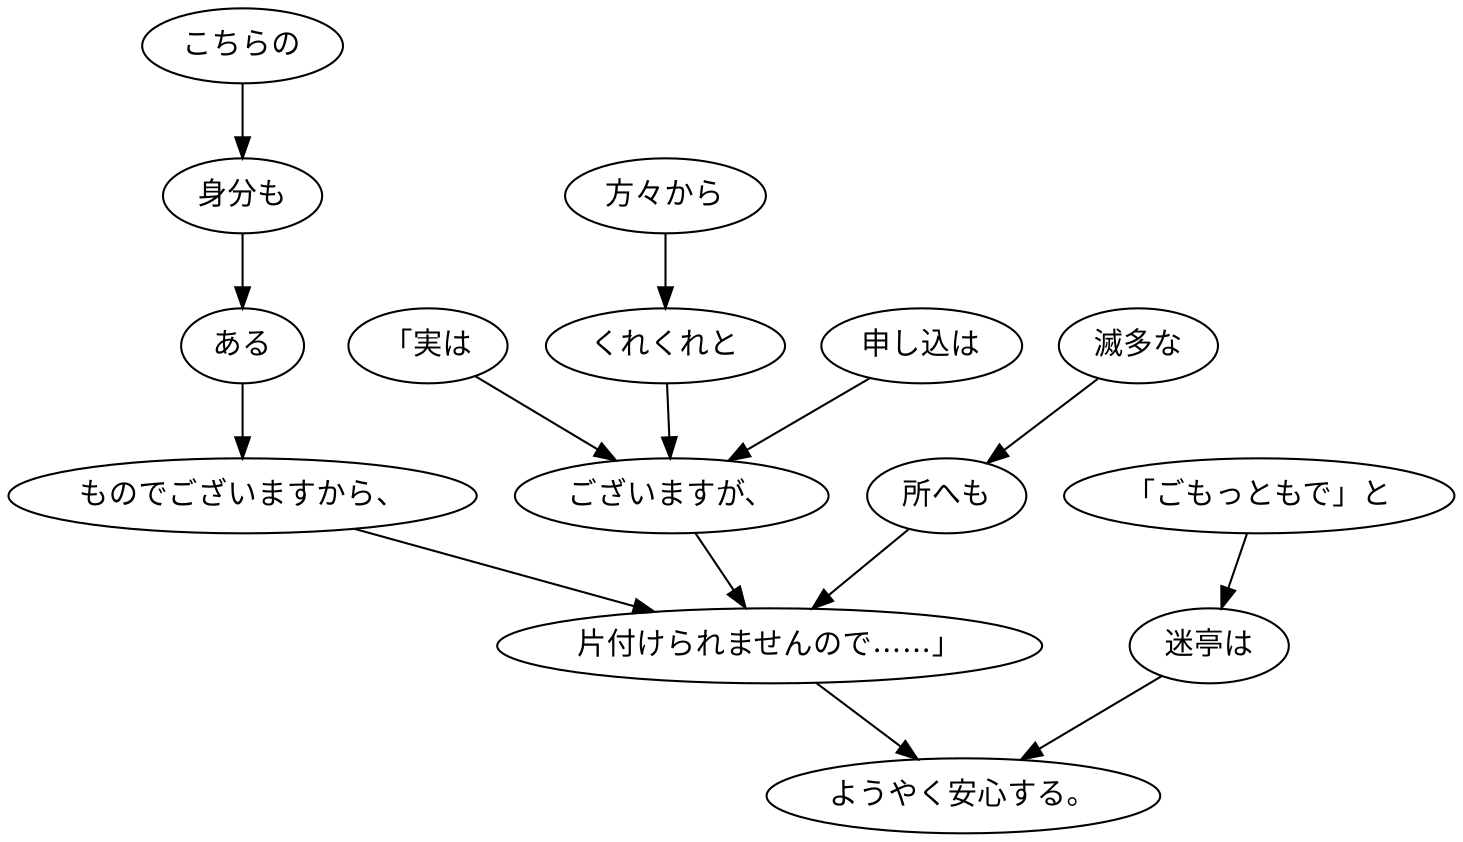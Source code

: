 digraph graph1615 {
	node0 [label="「実は"];
	node1 [label="方々から"];
	node2 [label="くれくれと"];
	node3 [label="申し込は"];
	node4 [label="ございますが、"];
	node5 [label="こちらの"];
	node6 [label="身分も"];
	node7 [label="ある"];
	node8 [label="ものでございますから、"];
	node9 [label="滅多な"];
	node10 [label="所へも"];
	node11 [label="片付けられませんので……」"];
	node12 [label="「ごもっともで」と"];
	node13 [label="迷亭は"];
	node14 [label="ようやく安心する。"];
	node0 -> node4;
	node1 -> node2;
	node2 -> node4;
	node3 -> node4;
	node4 -> node11;
	node5 -> node6;
	node6 -> node7;
	node7 -> node8;
	node8 -> node11;
	node9 -> node10;
	node10 -> node11;
	node11 -> node14;
	node12 -> node13;
	node13 -> node14;
}
